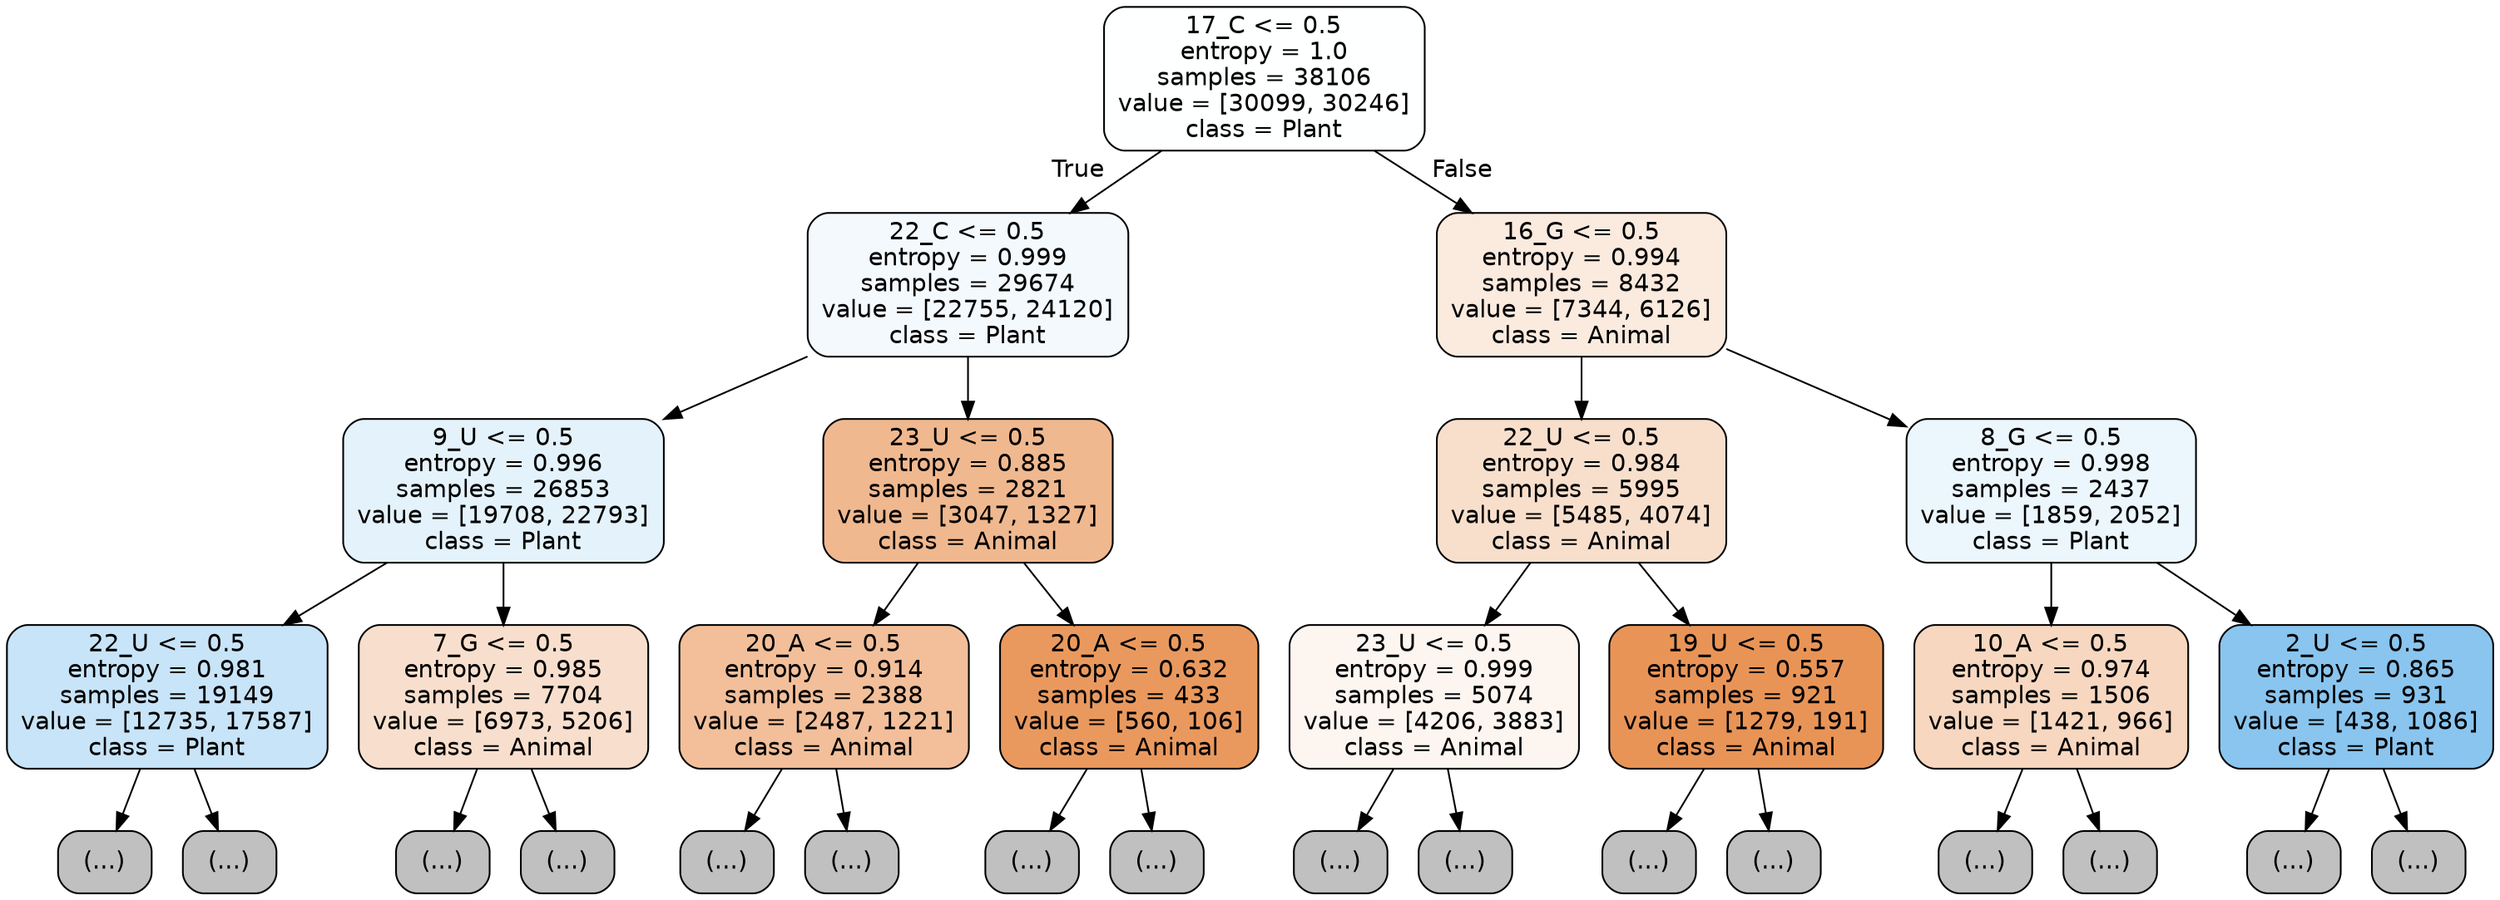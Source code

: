 digraph Tree {
node [shape=box, style="filled, rounded", color="black", fontname="helvetica"] ;
edge [fontname="helvetica"] ;
0 [label="17_C <= 0.5\nentropy = 1.0\nsamples = 38106\nvalue = [30099, 30246]\nclass = Plant", fillcolor="#feffff"] ;
1 [label="22_C <= 0.5\nentropy = 0.999\nsamples = 29674\nvalue = [22755, 24120]\nclass = Plant", fillcolor="#f4f9fe"] ;
0 -> 1 [labeldistance=2.5, labelangle=45, headlabel="True"] ;
2 [label="9_U <= 0.5\nentropy = 0.996\nsamples = 26853\nvalue = [19708, 22793]\nclass = Plant", fillcolor="#e4f2fb"] ;
1 -> 2 ;
3 [label="22_U <= 0.5\nentropy = 0.981\nsamples = 19149\nvalue = [12735, 17587]\nclass = Plant", fillcolor="#c8e4f8"] ;
2 -> 3 ;
4 [label="(...)", fillcolor="#C0C0C0"] ;
3 -> 4 ;
7261 [label="(...)", fillcolor="#C0C0C0"] ;
3 -> 7261 ;
8370 [label="7_G <= 0.5\nentropy = 0.985\nsamples = 7704\nvalue = [6973, 5206]\nclass = Animal", fillcolor="#f8dfcd"] ;
2 -> 8370 ;
8371 [label="(...)", fillcolor="#C0C0C0"] ;
8370 -> 8371 ;
10898 [label="(...)", fillcolor="#C0C0C0"] ;
8370 -> 10898 ;
11693 [label="23_U <= 0.5\nentropy = 0.885\nsamples = 2821\nvalue = [3047, 1327]\nclass = Animal", fillcolor="#f0b88f"] ;
1 -> 11693 ;
11694 [label="20_A <= 0.5\nentropy = 0.914\nsamples = 2388\nvalue = [2487, 1221]\nclass = Animal", fillcolor="#f2bf9a"] ;
11693 -> 11694 ;
11695 [label="(...)", fillcolor="#C0C0C0"] ;
11694 -> 11695 ;
12676 [label="(...)", fillcolor="#C0C0C0"] ;
11694 -> 12676 ;
12983 [label="20_A <= 0.5\nentropy = 0.632\nsamples = 433\nvalue = [560, 106]\nclass = Animal", fillcolor="#ea995e"] ;
11693 -> 12983 ;
12984 [label="(...)", fillcolor="#C0C0C0"] ;
12983 -> 12984 ;
13115 [label="(...)", fillcolor="#C0C0C0"] ;
12983 -> 13115 ;
13152 [label="16_G <= 0.5\nentropy = 0.994\nsamples = 8432\nvalue = [7344, 6126]\nclass = Animal", fillcolor="#fbeade"] ;
0 -> 13152 [labeldistance=2.5, labelangle=-45, headlabel="False"] ;
13153 [label="22_U <= 0.5\nentropy = 0.984\nsamples = 5995\nvalue = [5485, 4074]\nclass = Animal", fillcolor="#f8dfcc"] ;
13152 -> 13153 ;
13154 [label="23_U <= 0.5\nentropy = 0.999\nsamples = 5074\nvalue = [4206, 3883]\nclass = Animal", fillcolor="#fdf5f0"] ;
13153 -> 13154 ;
13155 [label="(...)", fillcolor="#C0C0C0"] ;
13154 -> 13155 ;
15466 [label="(...)", fillcolor="#C0C0C0"] ;
13154 -> 15466 ;
15553 [label="19_U <= 0.5\nentropy = 0.557\nsamples = 921\nvalue = [1279, 191]\nclass = Animal", fillcolor="#e99457"] ;
13153 -> 15553 ;
15554 [label="(...)", fillcolor="#C0C0C0"] ;
15553 -> 15554 ;
15799 [label="(...)", fillcolor="#C0C0C0"] ;
15553 -> 15799 ;
15862 [label="8_G <= 0.5\nentropy = 0.998\nsamples = 2437\nvalue = [1859, 2052]\nclass = Plant", fillcolor="#ecf6fd"] ;
13152 -> 15862 ;
15863 [label="10_A <= 0.5\nentropy = 0.974\nsamples = 1506\nvalue = [1421, 966]\nclass = Animal", fillcolor="#f7d7c0"] ;
15862 -> 15863 ;
15864 [label="(...)", fillcolor="#C0C0C0"] ;
15863 -> 15864 ;
16361 [label="(...)", fillcolor="#C0C0C0"] ;
15863 -> 16361 ;
16514 [label="2_U <= 0.5\nentropy = 0.865\nsamples = 931\nvalue = [438, 1086]\nclass = Plant", fillcolor="#89c5ef"] ;
15862 -> 16514 ;
16515 [label="(...)", fillcolor="#C0C0C0"] ;
16514 -> 16515 ;
16736 [label="(...)", fillcolor="#C0C0C0"] ;
16514 -> 16736 ;
}